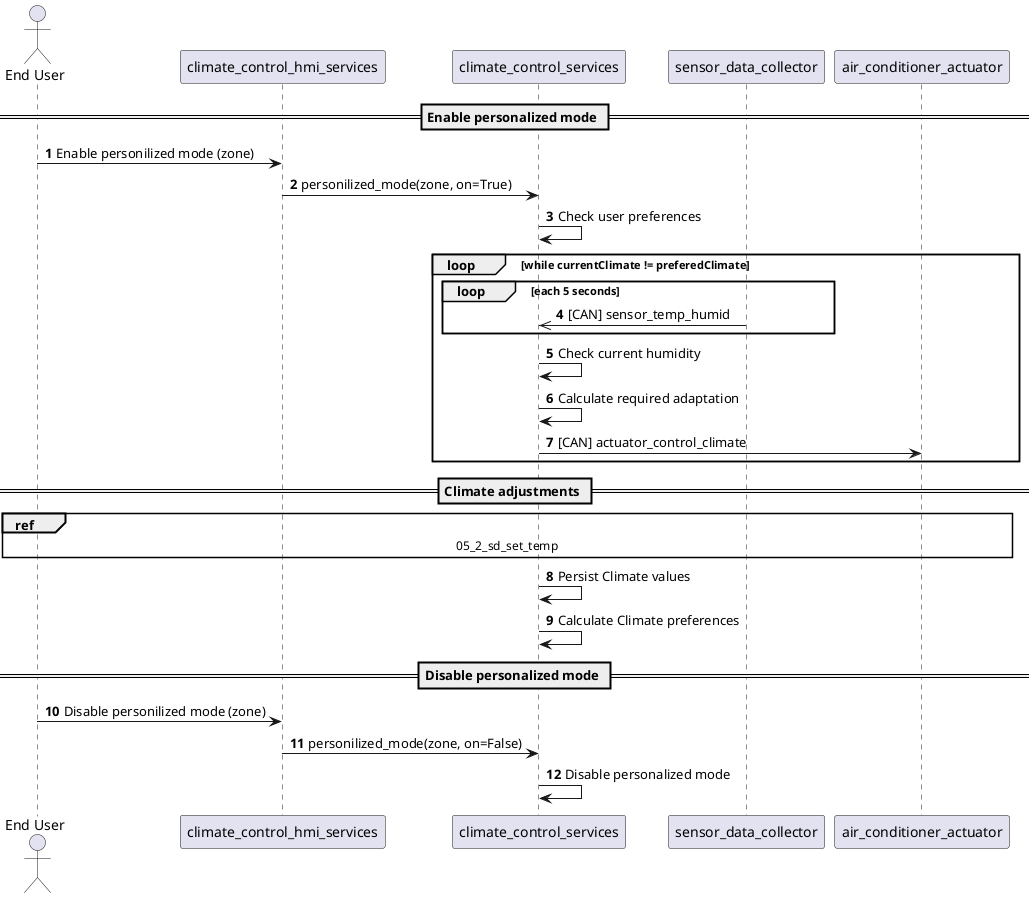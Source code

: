 @startuml 05_4_sd_personalized_mode

actor "End User" as user
participant "climate_control_hmi_services" as hmi
participant "climate_control_services" as clima
participant "sensor_data_collector" as sens
participant "air_conditioner_actuator" as cond

autonumber
== Enable personalized mode ==
user->hmi: Enable personilized mode (zone)
hmi->clima: personilized_mode(zone, on=True)
clima->clima: Check user preferences

loop while currentClimate != preferedClimate
    loop each 5 seconds
        sens->>clima: [CAN] sensor_temp_humid
    end
    clima->clima: Check current humidity
    clima->clima: Calculate required adaptation
    clima->cond: [CAN] actuator_control_climate
end

== Climate adjustments ==

ref over user, cond
05_2_sd_set_temp
end ref
clima->clima: Persist Climate values
clima->clima: Calculate Climate preferences

== Disable personalized mode ==
user->hmi: Disable personilized mode (zone)
hmi->clima: personilized_mode(zone, on=False)
clima->clima: Disable personalized mode

@enduml